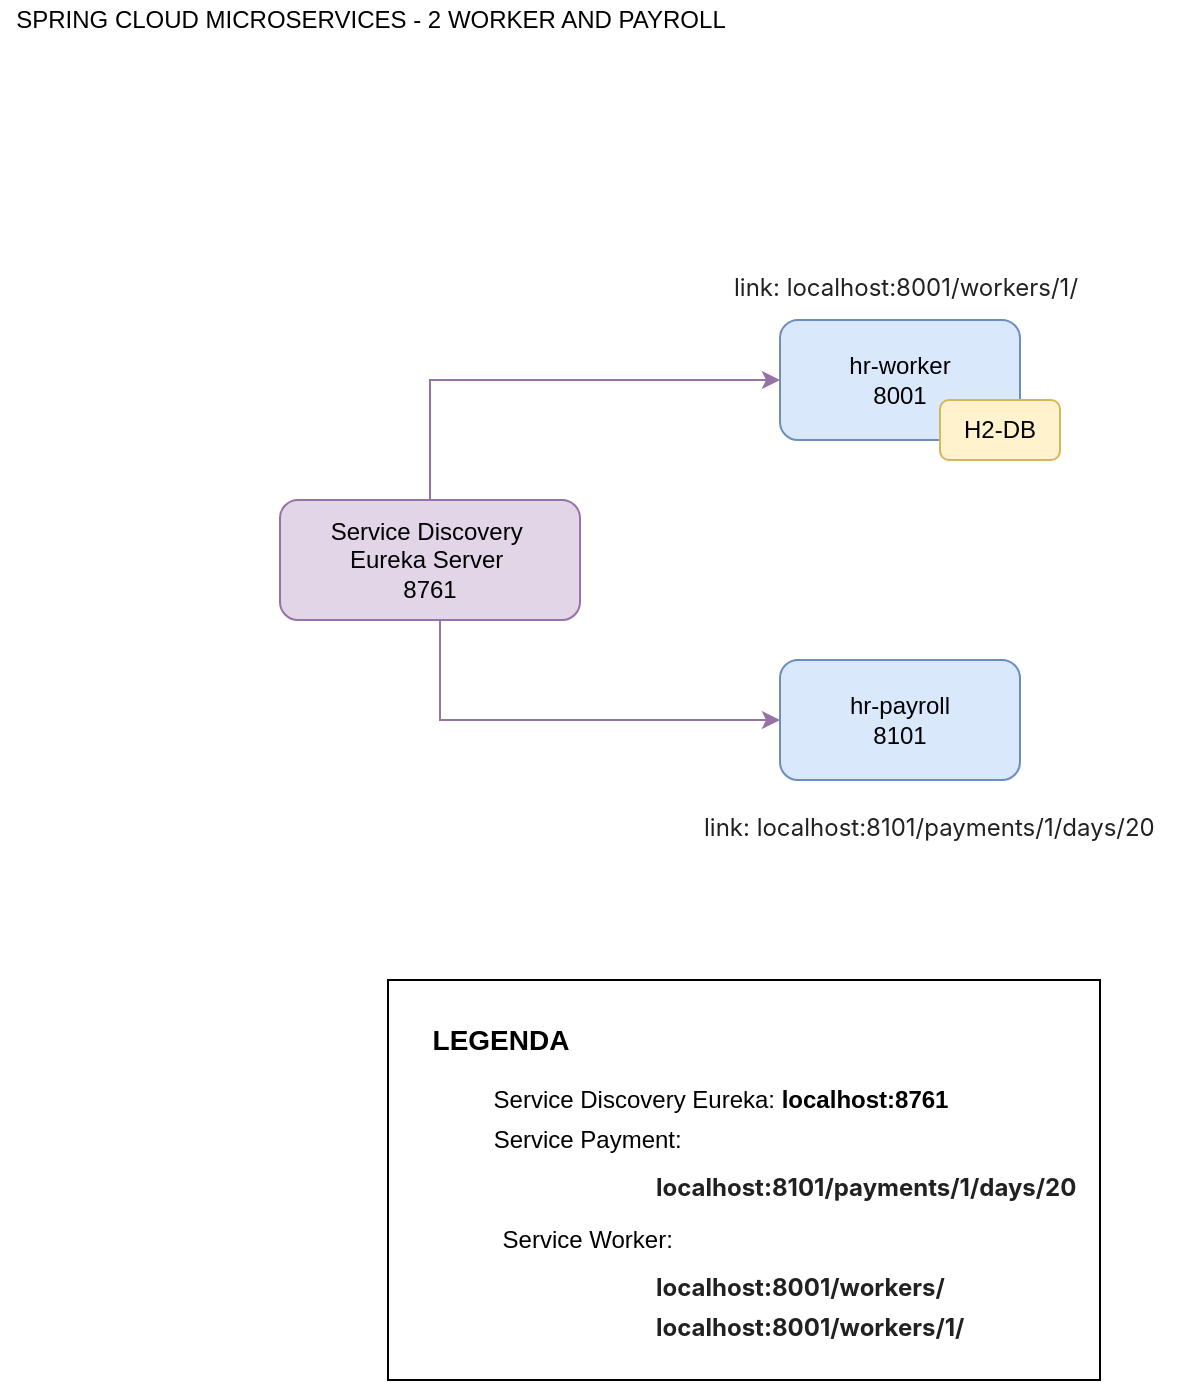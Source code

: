 <mxfile version="16.5.3" type="device"><diagram id="1bEMvcAfJl2qX9IE1g67" name="Page-1"><mxGraphModel dx="1038" dy="560" grid="1" gridSize="10" guides="1" tooltips="1" connect="1" arrows="1" fold="1" page="1" pageScale="1" pageWidth="827" pageHeight="1169" math="0" shadow="0"><root><mxCell id="0"/><mxCell id="1" parent="0"/><mxCell id="9oAoAfkJ_y66X4qHa8gD-11" value="" style="rounded=0;whiteSpace=wrap;html=1;" vertex="1" parent="1"><mxGeometry x="404" y="530" width="356" height="200" as="geometry"/></mxCell><mxCell id="zrGTvVkGDup4hxQ8Pklv-1" value="hr-worker&lt;br&gt;8001" style="rounded=1;whiteSpace=wrap;html=1;fillColor=#dae8fc;strokeColor=#6c8ebf;" parent="1" vertex="1"><mxGeometry x="600" y="200" width="120" height="60" as="geometry"/></mxCell><mxCell id="zrGTvVkGDup4hxQ8Pklv-2" value="hr-payroll&lt;br&gt;8101" style="rounded=1;whiteSpace=wrap;html=1;fillColor=#dae8fc;strokeColor=#6c8ebf;" parent="1" vertex="1"><mxGeometry x="600" y="370" width="120" height="60" as="geometry"/></mxCell><mxCell id="zrGTvVkGDup4hxQ8Pklv-3" value="&lt;span style=&quot;color: rgb(33 , 33 , 33) ; font-family: &amp;#34;inter&amp;#34; , &amp;#34;opensans&amp;#34; , &amp;#34;helvetica&amp;#34; , &amp;#34;arial&amp;#34; , sans-serif ; font-size: 12px ; font-style: normal ; font-weight: 400 ; letter-spacing: normal ; text-align: left ; text-indent: 0px ; text-transform: none ; word-spacing: 0px ; background-color: rgb(255 , 255 , 255) ; display: inline ; float: none&quot;&gt;link: localhost:8101/payments/1/days/20&lt;/span&gt;" style="text;whiteSpace=wrap;html=1;" parent="1" vertex="1"><mxGeometry x="560" y="440" width="240" height="30" as="geometry"/></mxCell><mxCell id="zrGTvVkGDup4hxQ8Pklv-4" value="&lt;span style=&quot;color: rgb(33 , 33 , 33) ; font-family: &amp;#34;inter&amp;#34; , &amp;#34;opensans&amp;#34; , &amp;#34;helvetica&amp;#34; , &amp;#34;arial&amp;#34; , sans-serif ; font-size: 12px ; font-style: normal ; font-weight: 400 ; letter-spacing: normal ; text-align: left ; text-indent: 0px ; text-transform: none ; word-spacing: 0px ; background-color: rgb(255 , 255 , 255) ; display: inline ; float: none&quot;&gt;link: localhost:8001/workers/1/&lt;/span&gt;" style="text;whiteSpace=wrap;html=1;" parent="1" vertex="1"><mxGeometry x="575" y="170" width="190" height="30" as="geometry"/></mxCell><mxCell id="zrGTvVkGDup4hxQ8Pklv-5" value="SPRING CLOUD MICROSERVICES - 2 WORKER AND PAYROLL" style="text;html=1;align=center;verticalAlign=middle;resizable=0;points=[];autosize=1;strokeColor=none;fillColor=none;" parent="1" vertex="1"><mxGeometry x="210" y="40" width="370" height="20" as="geometry"/></mxCell><mxCell id="zrGTvVkGDup4hxQ8Pklv-6" value="H2-DB&lt;br&gt;" style="rounded=1;whiteSpace=wrap;html=1;fillColor=#fff2cc;strokeColor=#d6b656;" parent="1" vertex="1"><mxGeometry x="680" y="240" width="60" height="30" as="geometry"/></mxCell><mxCell id="9oAoAfkJ_y66X4qHa8gD-2" style="edgeStyle=orthogonalEdgeStyle;rounded=0;orthogonalLoop=1;jettySize=auto;html=1;entryX=0;entryY=0.5;entryDx=0;entryDy=0;fillColor=#e1d5e7;strokeColor=#9673a6;" edge="1" parent="1" source="9oAoAfkJ_y66X4qHa8gD-1" target="zrGTvVkGDup4hxQ8Pklv-1"><mxGeometry relative="1" as="geometry"><Array as="points"><mxPoint x="425" y="230"/></Array></mxGeometry></mxCell><mxCell id="9oAoAfkJ_y66X4qHa8gD-3" style="edgeStyle=orthogonalEdgeStyle;rounded=0;orthogonalLoop=1;jettySize=auto;html=1;fillColor=#e1d5e7;strokeColor=#9673a6;" edge="1" parent="1" source="9oAoAfkJ_y66X4qHa8gD-1" target="zrGTvVkGDup4hxQ8Pklv-2"><mxGeometry relative="1" as="geometry"><Array as="points"><mxPoint x="430" y="400"/></Array></mxGeometry></mxCell><mxCell id="9oAoAfkJ_y66X4qHa8gD-1" value="Service Discovery&amp;nbsp;&lt;br&gt;Eureka Server&amp;nbsp;&lt;br&gt;8761" style="rounded=1;whiteSpace=wrap;html=1;fillColor=#e1d5e7;strokeColor=#9673a6;" vertex="1" parent="1"><mxGeometry x="350" y="290" width="150" height="60" as="geometry"/></mxCell><mxCell id="9oAoAfkJ_y66X4qHa8gD-4" value="Service Discovery Eureka: &lt;b&gt;localhost:8761&lt;/b&gt;" style="text;html=1;align=center;verticalAlign=middle;resizable=0;points=[];autosize=1;strokeColor=none;fillColor=none;" vertex="1" parent="1"><mxGeometry x="450" y="580" width="240" height="20" as="geometry"/></mxCell><mxCell id="9oAoAfkJ_y66X4qHa8gD-5" value="Service Payment:&amp;nbsp;" style="text;html=1;align=center;verticalAlign=middle;resizable=0;points=[];autosize=1;strokeColor=none;fillColor=none;" vertex="1" parent="1"><mxGeometry x="450" y="600" width="110" height="20" as="geometry"/></mxCell><mxCell id="9oAoAfkJ_y66X4qHa8gD-7" value="&lt;span style=&quot;color: rgb(33 , 33 , 33) ; font-family: &amp;#34;inter&amp;#34; , &amp;#34;opensans&amp;#34; , &amp;#34;helvetica&amp;#34; , &amp;#34;arial&amp;#34; , sans-serif ; font-size: 12px ; font-style: normal ; letter-spacing: normal ; text-align: left ; text-indent: 0px ; text-transform: none ; word-spacing: 0px ; background-color: rgb(255 , 255 , 255) ; display: inline ; float: none&quot;&gt;&lt;b&gt;localhost:8101/payments/1/days/20&lt;/b&gt;&lt;br&gt;&lt;/span&gt;" style="text;whiteSpace=wrap;html=1;" vertex="1" parent="1"><mxGeometry x="536" y="620" width="190" height="40" as="geometry"/></mxCell><mxCell id="9oAoAfkJ_y66X4qHa8gD-8" value="&lt;b style=&quot;color: rgb(33 , 33 , 33) ; font-family: &amp;#34;inter&amp;#34; , &amp;#34;opensans&amp;#34; , &amp;#34;helvetica&amp;#34; , &amp;#34;arial&amp;#34; , sans-serif ; font-size: 12px ; font-style: normal ; letter-spacing: normal ; text-align: left ; text-indent: 0px ; text-transform: none ; word-spacing: 0px&quot;&gt;localhost:8001/workers/&lt;/b&gt;" style="text;whiteSpace=wrap;html=1;" vertex="1" parent="1"><mxGeometry x="536" y="670" width="170" height="30" as="geometry"/></mxCell><mxCell id="9oAoAfkJ_y66X4qHa8gD-9" value="Service Worker:&amp;nbsp;" style="text;html=1;align=center;verticalAlign=middle;resizable=0;points=[];autosize=1;strokeColor=none;fillColor=none;" vertex="1" parent="1"><mxGeometry x="455" y="650" width="100" height="20" as="geometry"/></mxCell><mxCell id="9oAoAfkJ_y66X4qHa8gD-10" value="&lt;b style=&quot;color: rgb(33, 33, 33); font-family: inter, opensans, helvetica, arial, sans-serif; font-size: 12px; font-style: normal; letter-spacing: normal; text-align: left; text-indent: 0px; text-transform: none; word-spacing: 0px;&quot;&gt;localhost:8001/workers/1/&lt;/b&gt;" style="text;whiteSpace=wrap;html=1;" vertex="1" parent="1"><mxGeometry x="536" y="690" width="170" height="30" as="geometry"/></mxCell><mxCell id="9oAoAfkJ_y66X4qHa8gD-12" value="&lt;b&gt;&lt;font style=&quot;font-size: 14px&quot;&gt;LEGENDA&lt;/font&gt;&lt;/b&gt;" style="text;html=1;align=center;verticalAlign=middle;resizable=0;points=[];autosize=1;strokeColor=none;fillColor=none;" vertex="1" parent="1"><mxGeometry x="420" y="550" width="80" height="20" as="geometry"/></mxCell></root></mxGraphModel></diagram></mxfile>